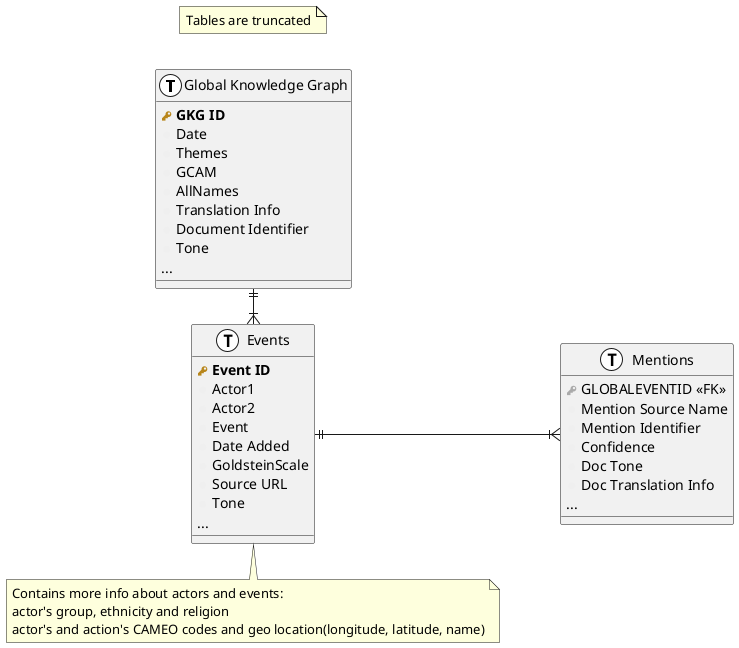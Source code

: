 @startuml
!define primary_key(x) <b><color:#b8861b><&key></color> x</b>
!define foreign_key(x) <color:#aaaaaa><&key></color> x
!define column(x) <color:#efefef><&media-record></color> x
!define table(x) entity x << (T, white) >>
left to right direction

entity "Global Knowledge Graph" as gkg
entity "Events" as events
entity "Mentions" as mentions

gkg ||-right-|{ events
events ||--|{ mentions

note "Tables are truncated" as N1


/' gkg'/
/' GKGRECORDID	DATE	SourceCollectionIdentifier	SourceCommonName
' DocumentIdentifier	Counts	V2Counts	Themes	V2Themes
' Locations	V2Locations	Persons	V2Persons	Organizations
' V2Organizations	V2Tone	Dates	GCAM	SharingImage	RelatedImages
' SocialImageEmbeds	SocialVideoEmbeds	Quotations	AllNames
' Amounts	TranslationInfo	Extras '/

/' gkg'/
/' GKGRECORDID	DATE	SourceCollectionIdentifier	SourceCommonName
' DocumentIdentifier	Counts	Themes
' Locations	Persons	Organizations
' V2Organizations	V2Tone	Dates	GCAM	SharingImage	RelatedImages
' SocialImageEmbeds	SocialVideoEmbeds	Quotations	AllNames
' Amounts	TranslationInfo	Extras '/

/' GLOBALEVENTID	SQLDATE	MonthYear	Year	FractionDate
' Actor1Code	Actor1Name	Actor1CountryCode	Actor1KnownGroupCode
' Actor1EthnicCode	Actor1Religion1Code	Actor1Religion2Code
' Actor1Type1Code	Actor1Type2Code	Actor1Type3Code	Actor2Code
' Actor2Name	Actor2CountryCode	Actor2KnownGroupCode	Actor2EthnicCode
' Actor2Religion1Code	Actor2Religion2Code	Actor2Type1Code	Actor2Type2Code
' Actor2Type3Code	IsRootEvent	EventCode	EventBaseCode
' EventRootCode	QuadClass	GoldsteinScale	NumMentions	NumSources
' NumArticles	AvgTone	Actor1Geo_Type	Actor1Geo_FullName
' Actor1Geo_CountryCode	Actor1Geo_ADM1Code	Actor1Geo_ADM2Code
' Actor1Geo_Lat	Actor1Geo_Long	Actor1Geo_FeatureID	Actor2Geo_Type
' Actor2Geo_FullName	Actor2Geo_CountryCode	Actor2Geo_ADM1Code
' Actor2Geo_ADM2Code	Actor2Geo_Lat	Actor2Geo_Long	Actor2Geo_FeatureID
' ActionGeo_Type	ActionGeo_FullName	ActionGeo_CountryCode
' ActionGeo_ADM1Code	ActionGeo_ADM2Code	ActionGeo_Lat	ActionGeo_Long
' ActionGeo_FeatureID	DATEADDED	SOURCEURL '/

/' Mentions '/
/' GLOBALEVENTID	EventTimeDate	MentionTimeDate	MentionType	MentionSourceName	MentionIdentifier	SentenceID	Actor1CharOffset	Actor2CharOffset	ActionCharOffset	InRawText	Confidence	MentionDocLen	MentionDocTone	MentionDocTranslationInfo	Extras '/


table(gkg) {
primary_key(GKG ID)
column(Date)
column(Themes)
column(GCAM)
column(AllNames)
column(Translation Info)
column(Document Identifier)
column(Tone)
...
}

/' Name, group, ethnicity, religion, Geo location (long, lat, name),  '/
/' EventCode, GoldsteinScale, AvgTone, '/

table(events) {
primary_key(Event ID)
column(Actor1)
column(Actor2)
column(Event)
column(Date Added)
column(GoldsteinScale)
column(Source URL)
column(Tone)
...
}

note bottom
    Contains more info about actors and events:
    actor's group, ethnicity and religion
    actor's and action's CAMEO codes and geo location(longitude, latitude, name)
end note


table(mentions) {
foreign_key(GLOBALEVENTID) <<FK>>
column(Mention Source Name)
column(Mention Identifier)
column(Confidence)
column(Doc Tone)
column(Doc Translation Info)
...
}


@enduml
